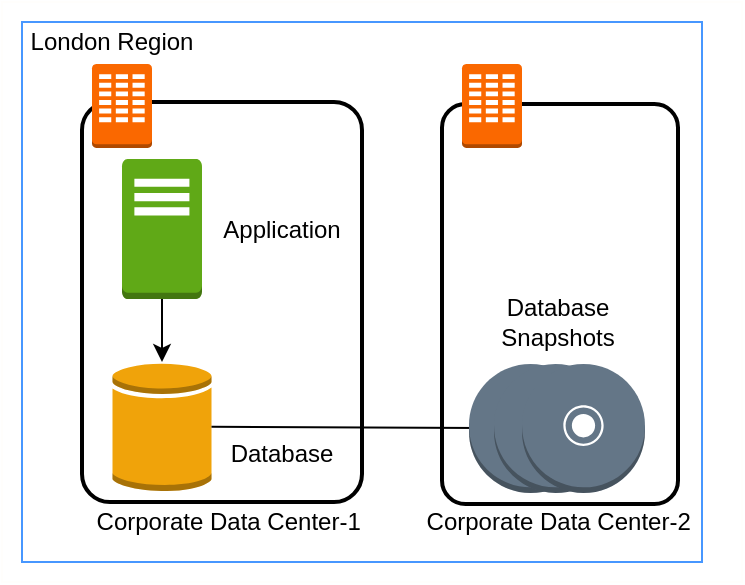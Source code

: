 <mxfile version="12.9.9" type="device"><diagram id="hDxXO6iOMIL-5xqhMEGv" name="Page-1"><mxGraphModel dx="1055" dy="808" grid="1" gridSize="10" guides="1" tooltips="1" connect="1" arrows="1" fold="1" page="1" pageScale="1" pageWidth="1654" pageHeight="1169" math="0" shadow="0"><root><mxCell id="0"/><mxCell id="1" parent="0"/><mxCell id="KodtXIrcUyLFNbc4V4dR-1" value="" style="rounded=0;whiteSpace=wrap;html=1;strokeColor=#FFFEFC;" parent="1" vertex="1"><mxGeometry x="450" y="260" width="370" height="290" as="geometry"/></mxCell><mxCell id="9zoq24ZybqTwHp-O39qH-1" value="" style="rounded=0;whiteSpace=wrap;html=1;strokeColor=#4797FF;" parent="1" vertex="1"><mxGeometry x="460" y="270" width="340" height="270" as="geometry"/></mxCell><mxCell id="dw6nqkBZ1YS4ut-iXJ5j-1" value="" style="rounded=1;arcSize=10;dashed=0;fillColor=none;gradientColor=none;strokeWidth=2;" parent="1" vertex="1"><mxGeometry x="490" y="310" width="140" height="200" as="geometry"/></mxCell><mxCell id="dw6nqkBZ1YS4ut-iXJ5j-2" value="" style="dashed=0;html=1;shape=mxgraph.aws3.corporate_data_center;fillColor=#fa6800;dashed=0;strokeColor=#C73500;fontColor=#ffffff;" parent="1" vertex="1"><mxGeometry x="495" y="291" width="30" height="42" as="geometry"/></mxCell><mxCell id="dw6nqkBZ1YS4ut-iXJ5j-3" value="Corporate Data Center-1&amp;nbsp;" style="text;html=1;strokeColor=none;fillColor=none;align=center;verticalAlign=middle;whiteSpace=wrap;rounded=0;" parent="1" vertex="1"><mxGeometry x="495" y="510" width="140" height="20" as="geometry"/></mxCell><mxCell id="dw6nqkBZ1YS4ut-iXJ5j-4" value="" style="outlineConnect=0;dashed=0;verticalLabelPosition=bottom;verticalAlign=top;align=center;html=1;shape=mxgraph.aws3.traditional_server;fillColor=#60a917;strokeColor=#2D7600;fontColor=#ffffff;" parent="1" vertex="1"><mxGeometry x="510" y="338.5" width="40" height="70" as="geometry"/></mxCell><mxCell id="dw6nqkBZ1YS4ut-iXJ5j-6" value="Application" style="text;html=1;strokeColor=none;fillColor=none;align=center;verticalAlign=middle;whiteSpace=wrap;rounded=0;" parent="1" vertex="1"><mxGeometry x="570" y="363.5" width="40" height="20" as="geometry"/></mxCell><mxCell id="9zoq24ZybqTwHp-O39qH-2" value="London Region" style="text;html=1;strokeColor=none;fillColor=none;align=center;verticalAlign=middle;whiteSpace=wrap;rounded=0;" parent="1" vertex="1"><mxGeometry x="460" y="270" width="90" height="20" as="geometry"/></mxCell><mxCell id="wpJuqS5PjstdzSkksE78-2" value="" style="outlineConnect=0;dashed=0;verticalLabelPosition=bottom;verticalAlign=top;align=center;html=1;shape=mxgraph.aws3.generic_database;fillColor=#f0a30a;strokeColor=#BD7000;fontColor=#ffffff;" parent="1" vertex="1"><mxGeometry x="505.25" y="440" width="49.5" height="64.5" as="geometry"/></mxCell><mxCell id="wpJuqS5PjstdzSkksE78-3" value="" style="endArrow=classic;html=1;exitX=0.5;exitY=1;exitDx=0;exitDy=0;exitPerimeter=0;" parent="1" source="dw6nqkBZ1YS4ut-iXJ5j-4" target="wpJuqS5PjstdzSkksE78-2" edge="1"><mxGeometry width="50" height="50" relative="1" as="geometry"><mxPoint x="540" y="420" as="sourcePoint"/><mxPoint x="590" y="370" as="targetPoint"/></mxGeometry></mxCell><mxCell id="wpJuqS5PjstdzSkksE78-4" value="Database" style="text;html=1;strokeColor=none;fillColor=none;align=center;verticalAlign=middle;whiteSpace=wrap;rounded=0;" parent="1" vertex="1"><mxGeometry x="570" y="476.25" width="40" height="20" as="geometry"/></mxCell><mxCell id="wpJuqS5PjstdzSkksE78-5" value="" style="rounded=1;arcSize=10;dashed=0;fillColor=none;gradientColor=none;strokeWidth=2;" parent="1" vertex="1"><mxGeometry x="670" y="311" width="118" height="200" as="geometry"/></mxCell><mxCell id="wpJuqS5PjstdzSkksE78-6" value="" style="dashed=0;html=1;shape=mxgraph.aws3.corporate_data_center;fillColor=#fa6800;dashed=0;strokeColor=#C73500;fontColor=#ffffff;" parent="1" vertex="1"><mxGeometry x="680" y="291" width="30" height="42" as="geometry"/></mxCell><mxCell id="wpJuqS5PjstdzSkksE78-7" value="Corporate Data Center-2&amp;nbsp;" style="text;html=1;strokeColor=none;fillColor=none;align=center;verticalAlign=middle;whiteSpace=wrap;rounded=0;" parent="1" vertex="1"><mxGeometry x="660" y="510" width="140" height="20" as="geometry"/></mxCell><mxCell id="wpJuqS5PjstdzSkksE78-12" value="Database Snapshots" style="text;html=1;strokeColor=none;fillColor=none;align=center;verticalAlign=middle;whiteSpace=wrap;rounded=0;" parent="1" vertex="1"><mxGeometry x="707.5" y="409.5" width="40" height="20" as="geometry"/></mxCell><mxCell id="wpJuqS5PjstdzSkksE78-17" value="" style="endArrow=classic;html=1;" parent="1" source="wpJuqS5PjstdzSkksE78-2" target="wpJuqS5PjstdzSkksE78-15" edge="1"><mxGeometry width="50" height="50" relative="1" as="geometry"><mxPoint x="540" y="420" as="sourcePoint"/><mxPoint x="590" y="370" as="targetPoint"/></mxGeometry></mxCell><mxCell id="mt60g0zmsCSoNMYVHi3J-1" value="" style="group" vertex="1" connectable="0" parent="1"><mxGeometry x="683.5" y="441" width="88" height="64.5" as="geometry"/></mxCell><mxCell id="wpJuqS5PjstdzSkksE78-14" value="" style="outlineConnect=0;dashed=0;verticalLabelPosition=bottom;verticalAlign=top;align=center;html=1;shape=mxgraph.aws3.disk;fillColor=#647687;strokeColor=#314354;fontColor=#ffffff;" parent="mt60g0zmsCSoNMYVHi3J-1" vertex="1"><mxGeometry width="61.5" height="64.5" as="geometry"/></mxCell><mxCell id="wpJuqS5PjstdzSkksE78-15" value="" style="outlineConnect=0;dashed=0;verticalLabelPosition=bottom;verticalAlign=top;align=center;html=1;shape=mxgraph.aws3.disk;fillColor=#647687;strokeColor=#314354;fontColor=#ffffff;" parent="mt60g0zmsCSoNMYVHi3J-1" vertex="1"><mxGeometry x="12.5" width="61.5" height="64.5" as="geometry"/></mxCell><mxCell id="wpJuqS5PjstdzSkksE78-16" value="" style="outlineConnect=0;dashed=0;verticalLabelPosition=bottom;verticalAlign=top;align=center;html=1;shape=mxgraph.aws3.disk;fillColor=#647687;strokeColor=#314354;fontColor=#ffffff;" parent="mt60g0zmsCSoNMYVHi3J-1" vertex="1"><mxGeometry x="26.5" width="61.5" height="64.5" as="geometry"/></mxCell></root></mxGraphModel></diagram></mxfile>
